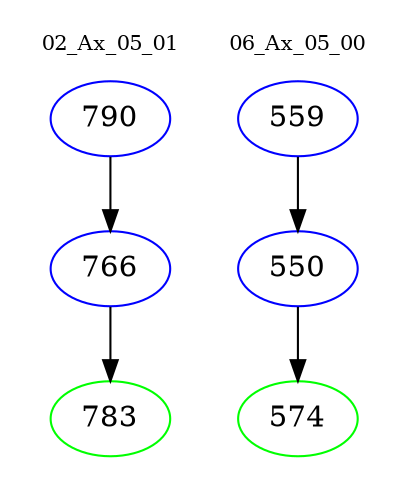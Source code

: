 digraph{
subgraph cluster_0 {
color = white
label = "02_Ax_05_01";
fontsize=10;
T0_790 [label="790", color="blue"]
T0_790 -> T0_766 [color="black"]
T0_766 [label="766", color="blue"]
T0_766 -> T0_783 [color="black"]
T0_783 [label="783", color="green"]
}
subgraph cluster_1 {
color = white
label = "06_Ax_05_00";
fontsize=10;
T1_559 [label="559", color="blue"]
T1_559 -> T1_550 [color="black"]
T1_550 [label="550", color="blue"]
T1_550 -> T1_574 [color="black"]
T1_574 [label="574", color="green"]
}
}
